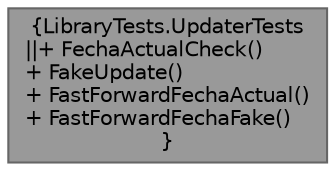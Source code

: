 digraph "LibraryTests.UpdaterTests"
{
 // INTERACTIVE_SVG=YES
 // LATEX_PDF_SIZE
  bgcolor="transparent";
  edge [fontname=Helvetica,fontsize=10,labelfontname=Helvetica,labelfontsize=10];
  node [fontname=Helvetica,fontsize=10,shape=box,height=0.2,width=0.4];
  Node1 [label="{LibraryTests.UpdaterTests\n||+ FechaActualCheck()\l+ FakeUpdate()\l+ FastForwardFechaActual()\l+ FastForwardFechaFake()\l}",height=0.2,width=0.4,color="gray40", fillcolor="grey60", style="filled", fontcolor="black",tooltip=" "];
}
